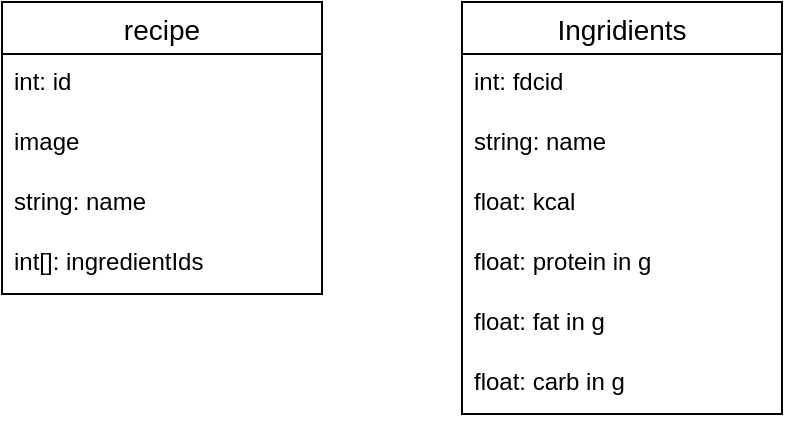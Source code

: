 <mxfile version="21.2.9" type="device">
  <diagram name="Seite-1" id="nafg-UAqIItnyoDRXQhA">
    <mxGraphModel dx="1434" dy="834" grid="1" gridSize="10" guides="1" tooltips="1" connect="1" arrows="1" fold="1" page="1" pageScale="1" pageWidth="827" pageHeight="1169" math="0" shadow="0">
      <root>
        <mxCell id="0" />
        <mxCell id="1" parent="0" />
        <mxCell id="M6JVyLd-rRNVuoNYlPt6-1" value="Ingridients" style="swimlane;fontStyle=0;childLayout=stackLayout;horizontal=1;startSize=26;horizontalStack=0;resizeParent=1;resizeParentMax=0;resizeLast=0;collapsible=1;marginBottom=0;align=center;fontSize=14;" vertex="1" parent="1">
          <mxGeometry x="380" y="170" width="160" height="206" as="geometry" />
        </mxCell>
        <mxCell id="M6JVyLd-rRNVuoNYlPt6-2" value="int: fdcid" style="text;strokeColor=none;fillColor=none;spacingLeft=4;spacingRight=4;overflow=hidden;rotatable=0;points=[[0,0.5],[1,0.5]];portConstraint=eastwest;fontSize=12;whiteSpace=wrap;html=1;" vertex="1" parent="M6JVyLd-rRNVuoNYlPt6-1">
          <mxGeometry y="26" width="160" height="30" as="geometry" />
        </mxCell>
        <mxCell id="M6JVyLd-rRNVuoNYlPt6-3" value="string: name" style="text;strokeColor=none;fillColor=none;spacingLeft=4;spacingRight=4;overflow=hidden;rotatable=0;points=[[0,0.5],[1,0.5]];portConstraint=eastwest;fontSize=12;whiteSpace=wrap;html=1;" vertex="1" parent="M6JVyLd-rRNVuoNYlPt6-1">
          <mxGeometry y="56" width="160" height="30" as="geometry" />
        </mxCell>
        <mxCell id="M6JVyLd-rRNVuoNYlPt6-4" value="float: kcal" style="text;strokeColor=none;fillColor=none;spacingLeft=4;spacingRight=4;overflow=hidden;rotatable=0;points=[[0,0.5],[1,0.5]];portConstraint=eastwest;fontSize=12;whiteSpace=wrap;html=1;" vertex="1" parent="M6JVyLd-rRNVuoNYlPt6-1">
          <mxGeometry y="86" width="160" height="30" as="geometry" />
        </mxCell>
        <mxCell id="M6JVyLd-rRNVuoNYlPt6-6" value="float: protein in g" style="text;strokeColor=none;fillColor=none;spacingLeft=4;spacingRight=4;overflow=hidden;rotatable=0;points=[[0,0.5],[1,0.5]];portConstraint=eastwest;fontSize=12;whiteSpace=wrap;html=1;" vertex="1" parent="M6JVyLd-rRNVuoNYlPt6-1">
          <mxGeometry y="116" width="160" height="30" as="geometry" />
        </mxCell>
        <mxCell id="M6JVyLd-rRNVuoNYlPt6-7" value="float: fat in g" style="text;strokeColor=none;fillColor=none;spacingLeft=4;spacingRight=4;overflow=hidden;rotatable=0;points=[[0,0.5],[1,0.5]];portConstraint=eastwest;fontSize=12;whiteSpace=wrap;html=1;" vertex="1" parent="M6JVyLd-rRNVuoNYlPt6-1">
          <mxGeometry y="146" width="160" height="30" as="geometry" />
        </mxCell>
        <mxCell id="M6JVyLd-rRNVuoNYlPt6-5" value="float:&amp;nbsp;carb in g" style="text;strokeColor=none;fillColor=none;spacingLeft=4;spacingRight=4;overflow=hidden;rotatable=0;points=[[0,0.5],[1,0.5]];portConstraint=eastwest;fontSize=12;whiteSpace=wrap;html=1;" vertex="1" parent="M6JVyLd-rRNVuoNYlPt6-1">
          <mxGeometry y="176" width="160" height="30" as="geometry" />
        </mxCell>
        <mxCell id="M6JVyLd-rRNVuoNYlPt6-8" value="recipe" style="swimlane;fontStyle=0;childLayout=stackLayout;horizontal=1;startSize=26;horizontalStack=0;resizeParent=1;resizeParentMax=0;resizeLast=0;collapsible=1;marginBottom=0;align=center;fontSize=14;" vertex="1" parent="1">
          <mxGeometry x="150" y="170" width="160" height="146" as="geometry" />
        </mxCell>
        <mxCell id="M6JVyLd-rRNVuoNYlPt6-9" value="int: id" style="text;strokeColor=none;fillColor=none;spacingLeft=4;spacingRight=4;overflow=hidden;rotatable=0;points=[[0,0.5],[1,0.5]];portConstraint=eastwest;fontSize=12;whiteSpace=wrap;html=1;" vertex="1" parent="M6JVyLd-rRNVuoNYlPt6-8">
          <mxGeometry y="26" width="160" height="30" as="geometry" />
        </mxCell>
        <mxCell id="M6JVyLd-rRNVuoNYlPt6-12" value="image" style="text;strokeColor=none;fillColor=none;spacingLeft=4;spacingRight=4;overflow=hidden;rotatable=0;points=[[0,0.5],[1,0.5]];portConstraint=eastwest;fontSize=12;whiteSpace=wrap;html=1;" vertex="1" parent="M6JVyLd-rRNVuoNYlPt6-8">
          <mxGeometry y="56" width="160" height="30" as="geometry" />
        </mxCell>
        <mxCell id="M6JVyLd-rRNVuoNYlPt6-10" value="string: name" style="text;strokeColor=none;fillColor=none;spacingLeft=4;spacingRight=4;overflow=hidden;rotatable=0;points=[[0,0.5],[1,0.5]];portConstraint=eastwest;fontSize=12;whiteSpace=wrap;html=1;" vertex="1" parent="M6JVyLd-rRNVuoNYlPt6-8">
          <mxGeometry y="86" width="160" height="30" as="geometry" />
        </mxCell>
        <mxCell id="M6JVyLd-rRNVuoNYlPt6-11" value="int[]: ingredientIds" style="text;strokeColor=none;fillColor=none;spacingLeft=4;spacingRight=4;overflow=hidden;rotatable=0;points=[[0,0.5],[1,0.5]];portConstraint=eastwest;fontSize=12;whiteSpace=wrap;html=1;" vertex="1" parent="M6JVyLd-rRNVuoNYlPt6-8">
          <mxGeometry y="116" width="160" height="30" as="geometry" />
        </mxCell>
      </root>
    </mxGraphModel>
  </diagram>
</mxfile>
